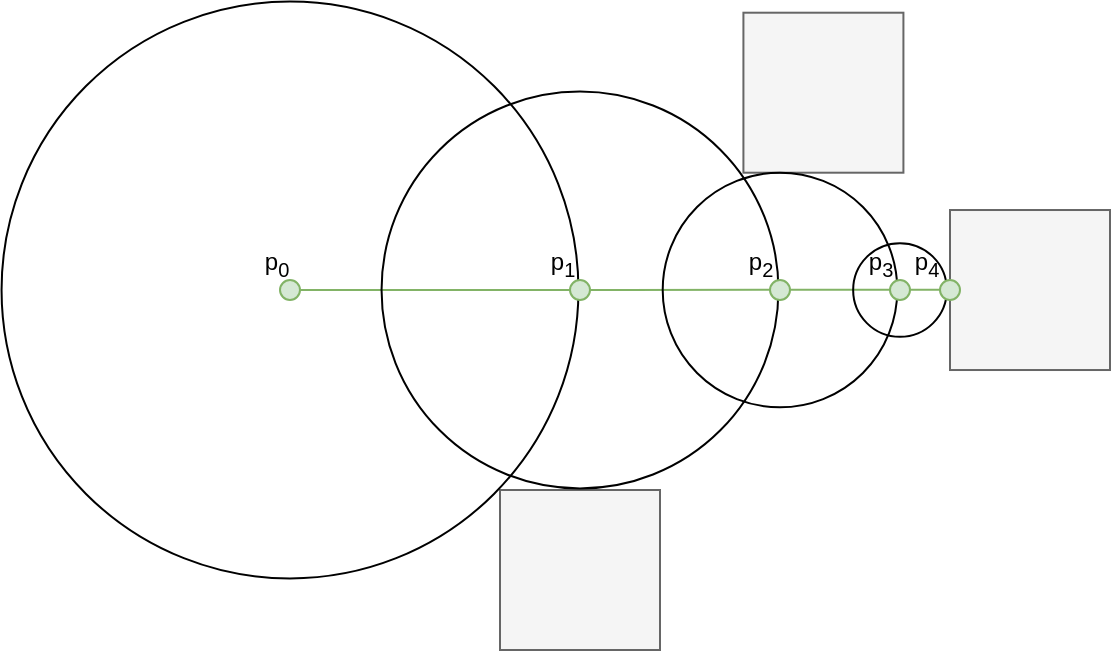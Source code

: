 <mxfile version="15.4.0" type="device"><diagram id="4mGxhP4kGzLFXmiEG6Kd" name="Page-1"><mxGraphModel dx="1809" dy="563" grid="1" gridSize="5" guides="1" tooltips="1" connect="1" arrows="1" fold="1" page="1" pageScale="1" pageWidth="827" pageHeight="1169" math="0" shadow="0"><root><mxCell id="0"/><mxCell id="1" parent="0"/><mxCell id="HZk2pKQpFWLE6bh72Rgh-2" value="" style="whiteSpace=wrap;html=1;aspect=fixed;fillColor=#f5f5f5;strokeColor=#666666;fontColor=#333333;" vertex="1" parent="1"><mxGeometry x="-370" y="325" width="80" height="80" as="geometry"/></mxCell><mxCell id="HZk2pKQpFWLE6bh72Rgh-37" value="" style="whiteSpace=wrap;html=1;aspect=fixed;fillColor=#f5f5f5;strokeColor=#666666;fontColor=#333333;" vertex="1" parent="1"><mxGeometry x="-145.0" y="185.01" width="80" height="80" as="geometry"/></mxCell><mxCell id="HZk2pKQpFWLE6bh72Rgh-35" value="" style="whiteSpace=wrap;html=1;aspect=fixed;fillColor=#f5f5f5;strokeColor=#666666;fontColor=#333333;" vertex="1" parent="1"><mxGeometry x="-248.29" y="86.35" width="80" height="80" as="geometry"/></mxCell><mxCell id="HZk2pKQpFWLE6bh72Rgh-39" value="" style="endArrow=none;html=1;rounded=0;edgeStyle=orthogonalEdgeStyle;fillColor=#d5e8d4;strokeColor=#82b366;" edge="1" parent="1" source="HZk2pKQpFWLE6bh72Rgh-22"><mxGeometry width="50" height="50" relative="1" as="geometry"><mxPoint x="-345" y="224.83" as="sourcePoint"/><mxPoint x="-145" y="224.83" as="targetPoint"/></mxGeometry></mxCell><mxCell id="HZk2pKQpFWLE6bh72Rgh-17" value="" style="ellipse;whiteSpace=wrap;html=1;aspect=fixed;fillColor=none;" vertex="1" parent="1"><mxGeometry x="-619.22" y="80.78" width="288.44" height="288.44" as="geometry"/></mxCell><mxCell id="HZk2pKQpFWLE6bh72Rgh-31" value="" style="ellipse;whiteSpace=wrap;html=1;aspect=fixed;fillColor=none;" vertex="1" parent="1"><mxGeometry x="-429.22" y="125.78" width="198.44" height="198.44" as="geometry"/></mxCell><mxCell id="HZk2pKQpFWLE6bh72Rgh-33" value="" style="ellipse;whiteSpace=wrap;html=1;aspect=fixed;fillColor=none;" vertex="1" parent="1"><mxGeometry x="-288.65" y="166.35" width="117.3" height="117.3" as="geometry"/></mxCell><mxCell id="HZk2pKQpFWLE6bh72Rgh-36" value="" style="ellipse;whiteSpace=wrap;html=1;aspect=fixed;fillColor=none;" vertex="1" parent="1"><mxGeometry x="-193.42" y="201.59" width="46.83" height="46.83" as="geometry"/></mxCell><mxCell id="HZk2pKQpFWLE6bh72Rgh-22" value="" style="ellipse;whiteSpace=wrap;html=1;aspect=fixed;fillColor=#d5e8d4;strokeColor=#82b366;" vertex="1" parent="1"><mxGeometry x="-480" y="220" width="10" height="10" as="geometry"/></mxCell><mxCell id="HZk2pKQpFWLE6bh72Rgh-30" value="" style="ellipse;whiteSpace=wrap;html=1;aspect=fixed;fillColor=#d5e8d4;strokeColor=#82b366;" vertex="1" parent="1"><mxGeometry x="-335" y="220" width="10" height="10" as="geometry"/></mxCell><mxCell id="HZk2pKQpFWLE6bh72Rgh-32" value="" style="ellipse;whiteSpace=wrap;html=1;aspect=fixed;fillColor=#d5e8d4;strokeColor=#82b366;" vertex="1" parent="1"><mxGeometry x="-235" y="220" width="10" height="10" as="geometry"/></mxCell><mxCell id="HZk2pKQpFWLE6bh72Rgh-34" value="" style="ellipse;whiteSpace=wrap;html=1;aspect=fixed;fillColor=#d5e8d4;strokeColor=#82b366;" vertex="1" parent="1"><mxGeometry x="-175" y="220" width="10" height="10" as="geometry"/></mxCell><mxCell id="HZk2pKQpFWLE6bh72Rgh-38" value="" style="ellipse;whiteSpace=wrap;html=1;aspect=fixed;fillColor=#d5e8d4;strokeColor=#82b366;" vertex="1" parent="1"><mxGeometry x="-150" y="220" width="10" height="10" as="geometry"/></mxCell><mxCell id="HZk2pKQpFWLE6bh72Rgh-44" value="p&lt;sub&gt;0&lt;/sub&gt;" style="text;html=1;strokeColor=none;fillColor=none;align=center;verticalAlign=middle;whiteSpace=wrap;rounded=0;" vertex="1" parent="1"><mxGeometry x="-490" y="204" width="16.58" height="16" as="geometry"/></mxCell><mxCell id="HZk2pKQpFWLE6bh72Rgh-45" value="p&lt;sub&gt;1&lt;/sub&gt;" style="text;html=1;strokeColor=none;fillColor=none;align=center;verticalAlign=middle;whiteSpace=wrap;rounded=0;" vertex="1" parent="1"><mxGeometry x="-347.36" y="204" width="16.58" height="16" as="geometry"/></mxCell><mxCell id="HZk2pKQpFWLE6bh72Rgh-46" value="p&lt;sub&gt;2&lt;/sub&gt;" style="text;html=1;strokeColor=none;fillColor=none;align=center;verticalAlign=middle;whiteSpace=wrap;rounded=0;" vertex="1" parent="1"><mxGeometry x="-248.29" y="204" width="16.58" height="16" as="geometry"/></mxCell><mxCell id="HZk2pKQpFWLE6bh72Rgh-47" value="p&lt;sub&gt;3&lt;/sub&gt;" style="text;html=1;strokeColor=none;fillColor=none;align=center;verticalAlign=middle;whiteSpace=wrap;rounded=0;" vertex="1" parent="1"><mxGeometry x="-187.93" y="204" width="16.58" height="16" as="geometry"/></mxCell><mxCell id="HZk2pKQpFWLE6bh72Rgh-48" value="p&lt;sub&gt;4&lt;/sub&gt;" style="text;html=1;strokeColor=none;fillColor=none;align=center;verticalAlign=middle;whiteSpace=wrap;rounded=0;" vertex="1" parent="1"><mxGeometry x="-165.0" y="204" width="16.58" height="16" as="geometry"/></mxCell></root></mxGraphModel></diagram></mxfile>